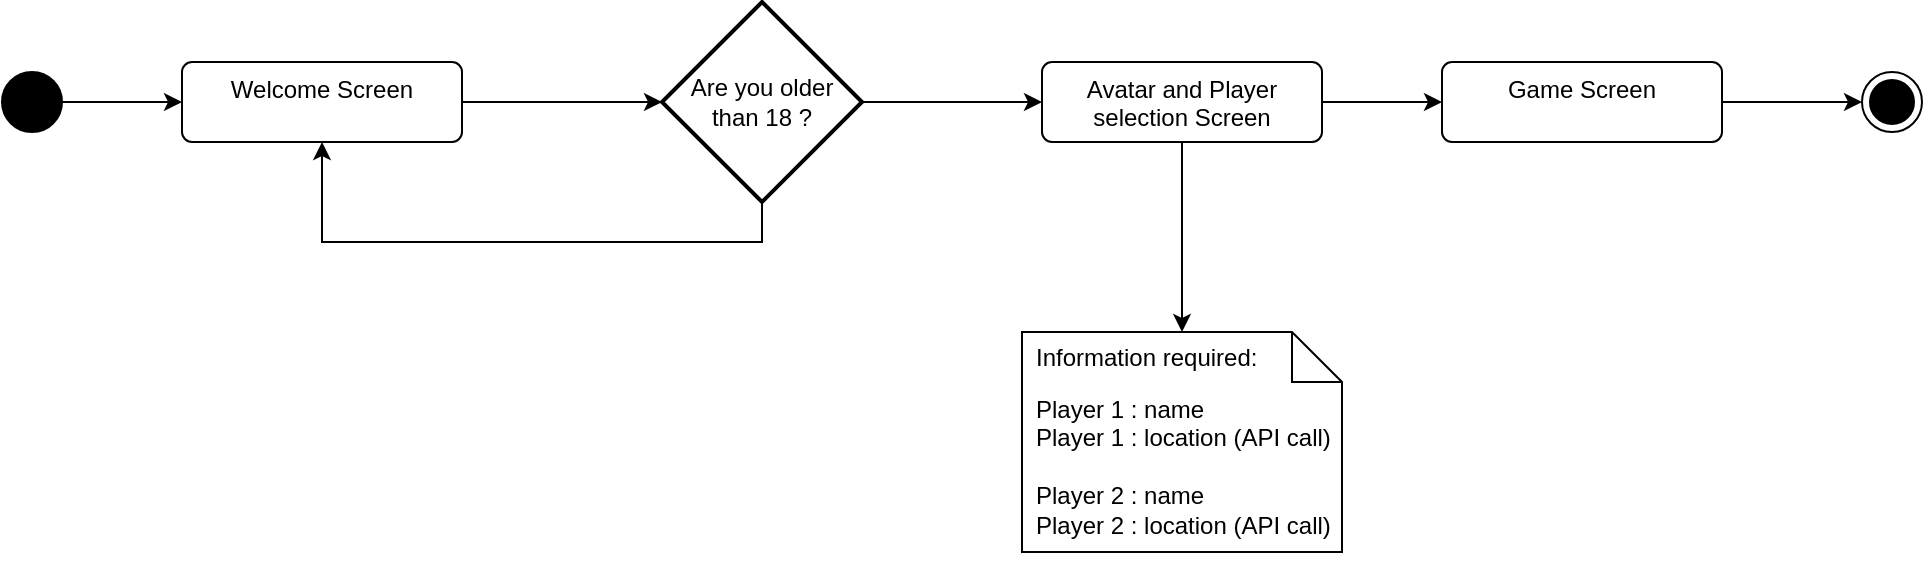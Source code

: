 <mxfile version="26.1.1">
  <diagram name="Page-1" id="86aCHBkzNPb1HuERnyKk">
    <mxGraphModel dx="1204" dy="806" grid="1" gridSize="10" guides="1" tooltips="1" connect="1" arrows="1" fold="1" page="1" pageScale="1" pageWidth="850" pageHeight="1100" math="0" shadow="0">
      <root>
        <mxCell id="0" />
        <mxCell id="1" parent="0" />
        <mxCell id="AH3a5oug6vAK1DJg3yPn-23" style="edgeStyle=orthogonalEdgeStyle;rounded=0;orthogonalLoop=1;jettySize=auto;html=1;" edge="1" parent="1" source="AH3a5oug6vAK1DJg3yPn-1" target="AH3a5oug6vAK1DJg3yPn-2">
          <mxGeometry relative="1" as="geometry" />
        </mxCell>
        <mxCell id="AH3a5oug6vAK1DJg3yPn-1" value="" style="ellipse;fillColor=strokeColor;html=1;" vertex="1" parent="1">
          <mxGeometry x="70" y="190" width="30" height="30" as="geometry" />
        </mxCell>
        <mxCell id="AH3a5oug6vAK1DJg3yPn-2" value="Welcome Screen" style="html=1;align=center;verticalAlign=top;rounded=1;absoluteArcSize=1;arcSize=10;dashed=0;whiteSpace=wrap;" vertex="1" parent="1">
          <mxGeometry x="160" y="185" width="140" height="40" as="geometry" />
        </mxCell>
        <mxCell id="AH3a5oug6vAK1DJg3yPn-14" style="edgeStyle=orthogonalEdgeStyle;rounded=0;orthogonalLoop=1;jettySize=auto;html=1;" edge="1" parent="1" source="AH3a5oug6vAK1DJg3yPn-3" target="AH3a5oug6vAK1DJg3yPn-10">
          <mxGeometry relative="1" as="geometry" />
        </mxCell>
        <mxCell id="AH3a5oug6vAK1DJg3yPn-21" style="edgeStyle=orthogonalEdgeStyle;rounded=0;orthogonalLoop=1;jettySize=auto;html=1;" edge="1" parent="1" source="AH3a5oug6vAK1DJg3yPn-3" target="AH3a5oug6vAK1DJg3yPn-4">
          <mxGeometry relative="1" as="geometry" />
        </mxCell>
        <mxCell id="AH3a5oug6vAK1DJg3yPn-3" value="Avatar and Player selection Screen" style="html=1;align=center;verticalAlign=top;rounded=1;absoluteArcSize=1;arcSize=10;dashed=0;whiteSpace=wrap;" vertex="1" parent="1">
          <mxGeometry x="590" y="185" width="140" height="40" as="geometry" />
        </mxCell>
        <mxCell id="AH3a5oug6vAK1DJg3yPn-24" style="edgeStyle=orthogonalEdgeStyle;rounded=0;orthogonalLoop=1;jettySize=auto;html=1;entryX=0;entryY=0.5;entryDx=0;entryDy=0;" edge="1" parent="1" source="AH3a5oug6vAK1DJg3yPn-4" target="AH3a5oug6vAK1DJg3yPn-22">
          <mxGeometry relative="1" as="geometry" />
        </mxCell>
        <mxCell id="AH3a5oug6vAK1DJg3yPn-4" value="Game Screen" style="html=1;align=center;verticalAlign=top;rounded=1;absoluteArcSize=1;arcSize=10;dashed=0;whiteSpace=wrap;" vertex="1" parent="1">
          <mxGeometry x="790" y="185" width="140" height="40" as="geometry" />
        </mxCell>
        <mxCell id="AH3a5oug6vAK1DJg3yPn-10" value="Player 1 : name&lt;div&gt;Player 1 : location (API call)&lt;/div&gt;&lt;div&gt;&lt;br&gt;&lt;div&gt;Player 2 : name&lt;/div&gt;&lt;div&gt;Player 2 : location (API call)&lt;/div&gt;&lt;div&gt;&lt;br&gt;&lt;/div&gt;&lt;/div&gt;" style="shape=note2;boundedLbl=1;whiteSpace=wrap;html=1;size=25;verticalAlign=top;align=left;spacingLeft=5;" vertex="1" parent="1">
          <mxGeometry x="580" y="320" width="160" height="110" as="geometry" />
        </mxCell>
        <mxCell id="AH3a5oug6vAK1DJg3yPn-11" value="Information required:" style="resizeWidth=1;part=1;strokeColor=none;fillColor=none;align=left;spacingLeft=5;html=1;whiteSpace=wrap;" vertex="1" parent="AH3a5oug6vAK1DJg3yPn-10">
          <mxGeometry width="160" height="25" relative="1" as="geometry" />
        </mxCell>
        <mxCell id="AH3a5oug6vAK1DJg3yPn-18" style="edgeStyle=orthogonalEdgeStyle;rounded=0;orthogonalLoop=1;jettySize=auto;html=1;entryX=0.5;entryY=1;entryDx=0;entryDy=0;" edge="1" parent="1" source="AH3a5oug6vAK1DJg3yPn-16" target="AH3a5oug6vAK1DJg3yPn-2">
          <mxGeometry relative="1" as="geometry">
            <Array as="points">
              <mxPoint x="450" y="275" />
              <mxPoint x="230" y="275" />
            </Array>
          </mxGeometry>
        </mxCell>
        <mxCell id="AH3a5oug6vAK1DJg3yPn-20" style="edgeStyle=orthogonalEdgeStyle;rounded=0;orthogonalLoop=1;jettySize=auto;html=1;" edge="1" parent="1" source="AH3a5oug6vAK1DJg3yPn-16" target="AH3a5oug6vAK1DJg3yPn-3">
          <mxGeometry relative="1" as="geometry" />
        </mxCell>
        <mxCell id="AH3a5oug6vAK1DJg3yPn-16" value="Are you older than 18 ?" style="strokeWidth=2;html=1;shape=mxgraph.flowchart.decision;whiteSpace=wrap;" vertex="1" parent="1">
          <mxGeometry x="400" y="155" width="100" height="100" as="geometry" />
        </mxCell>
        <mxCell id="AH3a5oug6vAK1DJg3yPn-17" style="edgeStyle=orthogonalEdgeStyle;rounded=0;orthogonalLoop=1;jettySize=auto;html=1;entryX=0;entryY=0.5;entryDx=0;entryDy=0;entryPerimeter=0;" edge="1" parent="1" source="AH3a5oug6vAK1DJg3yPn-2" target="AH3a5oug6vAK1DJg3yPn-16">
          <mxGeometry relative="1" as="geometry" />
        </mxCell>
        <mxCell id="AH3a5oug6vAK1DJg3yPn-22" value="" style="ellipse;html=1;shape=endState;fillColor=strokeColor;" vertex="1" parent="1">
          <mxGeometry x="1000" y="190" width="30" height="30" as="geometry" />
        </mxCell>
      </root>
    </mxGraphModel>
  </diagram>
</mxfile>
